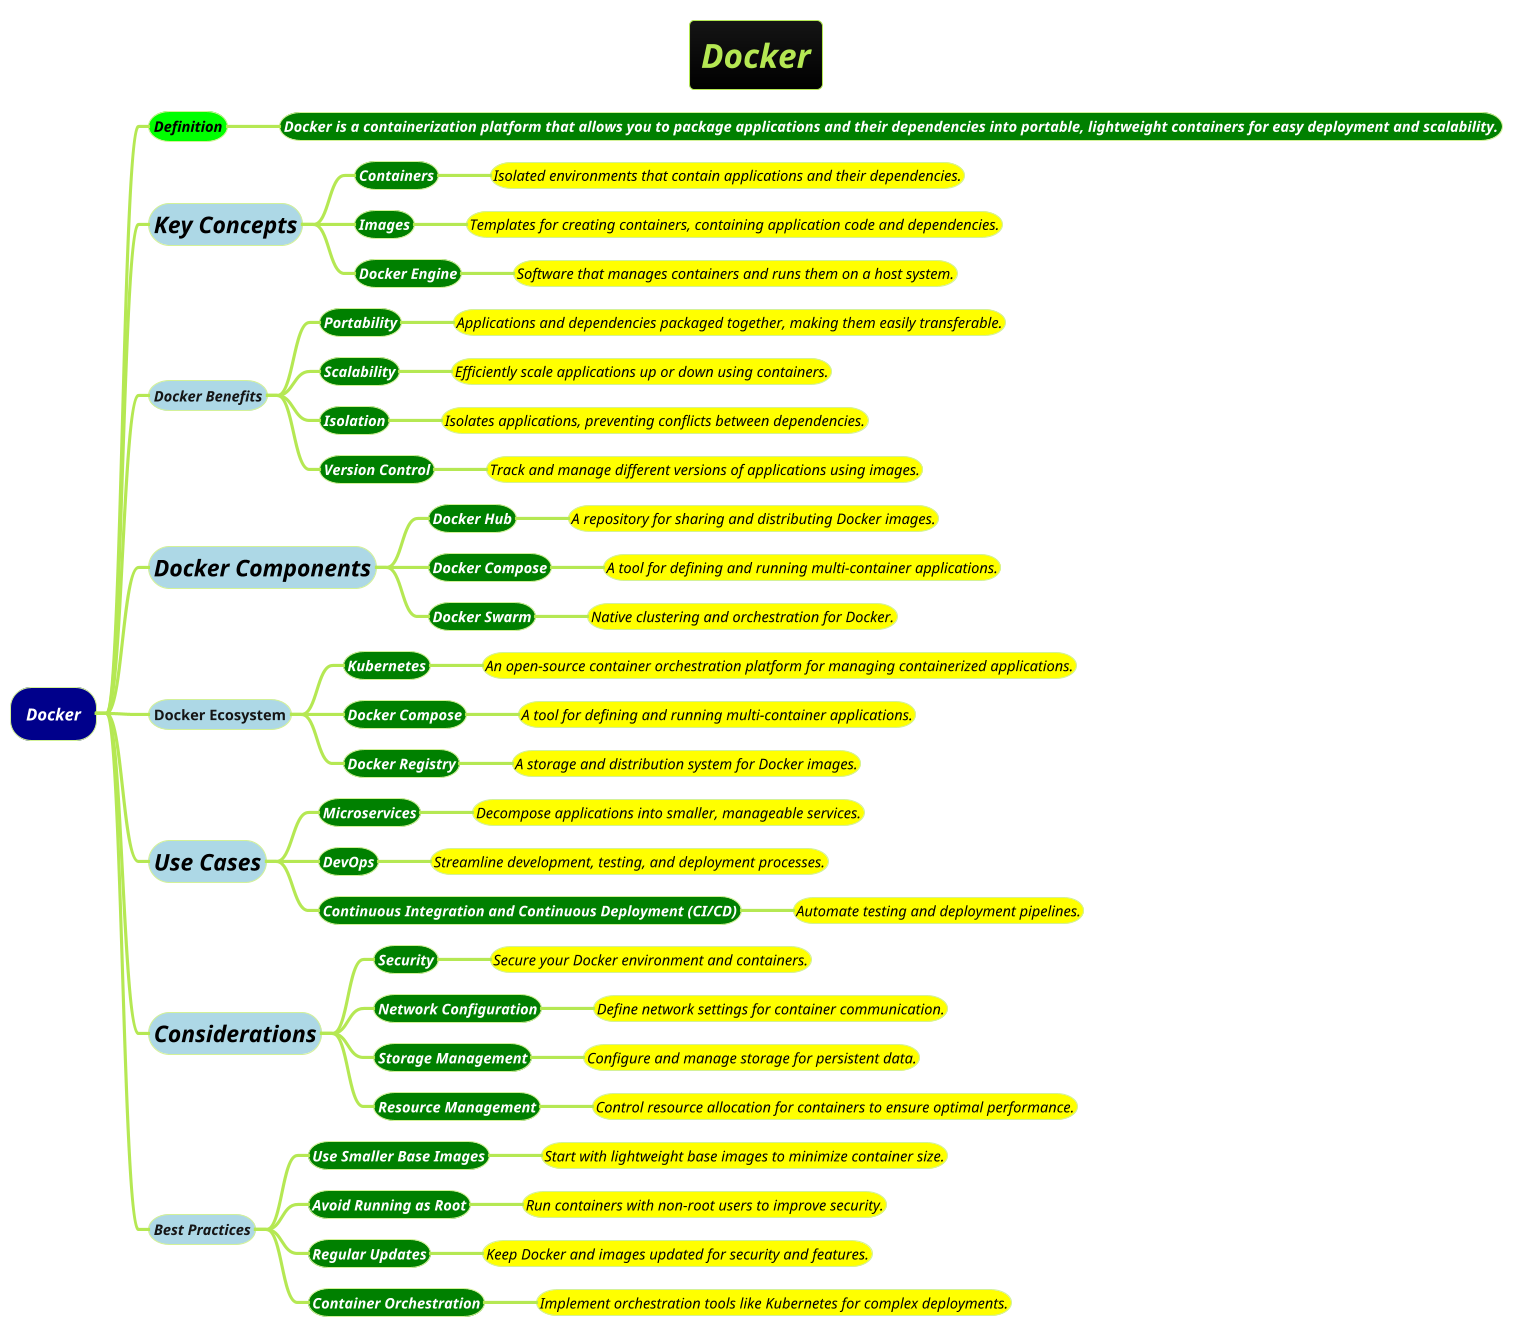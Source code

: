@startmindmap
title =<b><i>Docker
!theme hacker

*[#darkblue] <color #white><i>Docker
**[#lime] <i><color #black>Definition
***[#green] <b><i><color #white><size:14><size:14>**Docker** is a containerization platform that allows you to package applications and their dependencies into portable, lightweight containers for easy deployment and scalability.

**[#lightblue] <i><color #black><size:22>Key Concepts
***[#green] <b><i><color #white><size:14>Containers
****[#yellow] <i><color #black><size:14>Isolated environments that contain applications and their dependencies.
***[#green] <b><i><color #white><size:14>Images
****[#yellow] <i><color #black><size:14>Templates for creating containers, containing application code and dependencies.
***[#green] <b><i><color #white><size:14>Docker Engine
****[#yellow] <i><color #black><size:14>Software that manages containers and runs them on a host system.

**[#lightblue] <i>Docker Benefits
***[#green] <b><i><color #white><size:14>Portability
****[#yellow] <i><color #black><size:14>Applications and dependencies packaged together, making them easily transferable.
***[#green] <b><i><color #white><size:14>Scalability
****[#yellow] <i><color #black><size:14>Efficiently scale applications up or down using containers.
***[#green] <b><i><color #white><size:14>Isolation
****[#yellow] <i><color #black><size:14>Isolates applications, preventing conflicts between dependencies.
***[#green] <b><i><color #white><size:14>Version Control
****[#yellow] <i><color #black><size:14>Track and manage different versions of applications using images.

**[#lightblue] <i><color #black><size:22>Docker Components
***[#green] <b><i><color #white><size:14>Docker Hub
****[#yellow] <i><color #black><size:14>A repository for sharing and distributing Docker images.
***[#green] <b><i><color #white><size:14>Docker Compose
****[#yellow] <i><color #black><size:14>A tool for defining and running multi-container applications.
***[#green] <b><i><color #white><size:14>Docker Swarm
****[#yellow] <i><color #black><size:14>Native clustering and orchestration for Docker.

**[#lightblue] Docker Ecosystem
***[#green] <b><i><color #white><size:14>Kubernetes
****[#yellow] <i><color #black><size:14>An open-source container orchestration platform for managing containerized applications.
***[#green] <b><i><color #white><size:14>Docker Compose
****[#yellow] <i><color #black><size:14>A tool for defining and running multi-container applications.
***[#green] <b><i><color #white><size:14>Docker Registry
****[#yellow] <i><color #black><size:14>A storage and distribution system for Docker images.

**[#lightblue] <i><color #black><size:22>Use Cases
***[#green] <b><i><color #white><size:14>Microservices
****[#yellow] <i><color #black><size:14>Decompose applications into smaller, manageable services.
***[#green] <b><i><color #white><size:14>DevOps
****[#yellow] <i><color #black><size:14>Streamline development, testing, and deployment processes.
***[#green] <b><i><color #white><size:14>Continuous Integration and Continuous Deployment **(CI/CD)**
****[#yellow] <i><color #black><size:14>Automate testing and deployment pipelines.

**[#lightblue] <i><color #black><size:22>Considerations
***[#green] <b><i><color #white><size:14>Security
****[#yellow] <i><color #black><size:14>Secure your Docker environment and containers.
***[#green] <b><i><color #white><size:14>Network Configuration
****[#yellow] <i><color #black><size:14>Define network settings for container communication.
***[#green] <b><i><color #white><size:14>Storage Management
****[#yellow] <i><color #black><size:14>Configure and manage storage for persistent data.

***[#green] <b><i><color #white><size:14>Resource Management
****[#yellow] <i><color #black><size:14>Control resource allocation for containers to ensure optimal performance.

**[#lightblue] <i>Best Practices
***[#green] <b><i><color #white><size:14>Use Smaller Base Images
****[#yellow] <i><color #black><size:14>Start with lightweight base images to minimize container size.
***[#green] <b><i><color #white><size:14>Avoid Running as Root
****[#yellow] <i><color #black><size:14>Run containers with non-root users to improve security.
***[#green] <b><i><color #white><size:14>Regular Updates
****[#yellow] <i><color #black><size:14>Keep Docker and images updated for security and features.
***[#green] <b><i><color #white><size:14>Container Orchestration
****[#yellow] <i><color #black><size:14>Implement orchestration tools like Kubernetes for complex deployments.

@endmindmap
